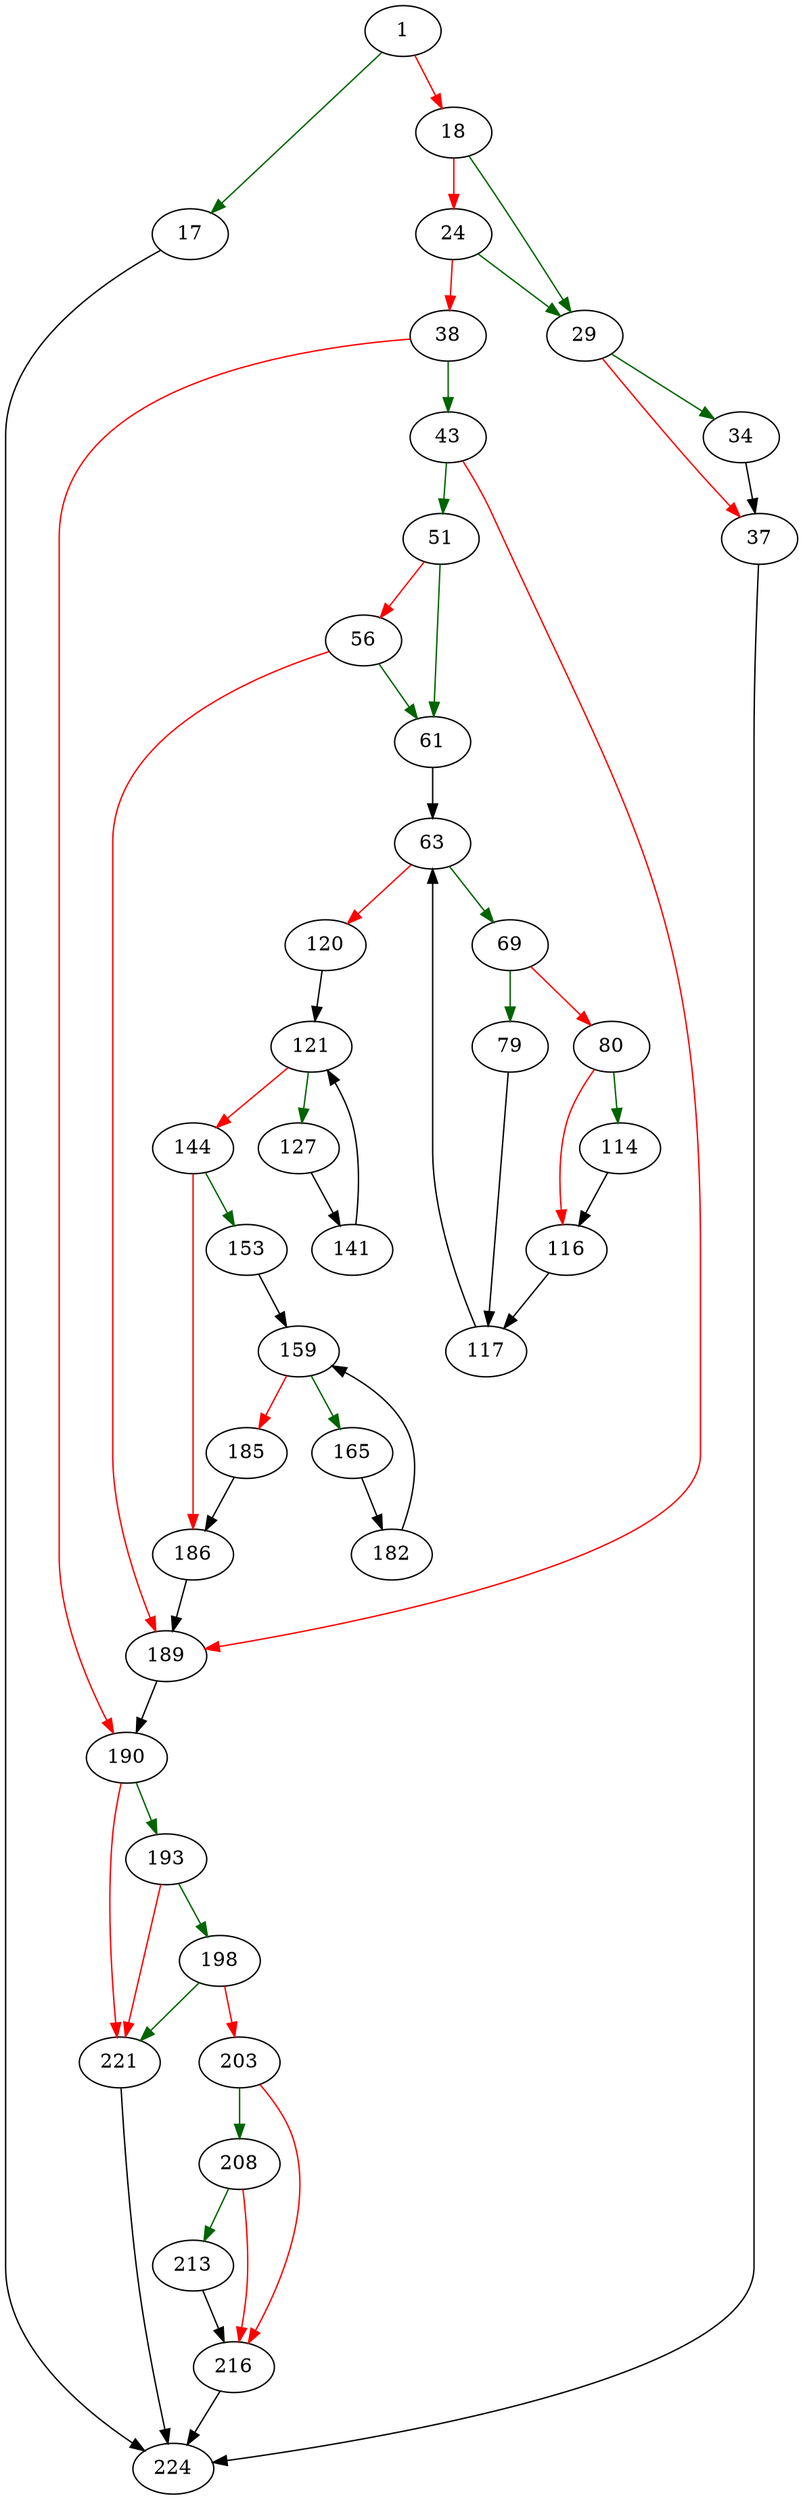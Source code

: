 strict digraph "sqlite3FinishCoding" {
	// Node definitions.
	1 [entry=true];
	17;
	18;
	224;
	29;
	24;
	38;
	34;
	37;
	43;
	190;
	51;
	189;
	61;
	56;
	63;
	69;
	120;
	79;
	80;
	117;
	114;
	116;
	121;
	127;
	144;
	141;
	153;
	186;
	159;
	165;
	185;
	182;
	193;
	221;
	198;
	203;
	208;
	216;
	213;

	// Edge definitions.
	1 -> 17 [
		color=darkgreen
		cond=true
	];
	1 -> 18 [
		color=red
		cond=false
	];
	17 -> 224;
	18 -> 29 [
		color=darkgreen
		cond=true
	];
	18 -> 24 [
		color=red
		cond=false
	];
	29 -> 34 [
		color=darkgreen
		cond=true
	];
	29 -> 37 [
		color=red
		cond=false
	];
	24 -> 29 [
		color=darkgreen
		cond=true
	];
	24 -> 38 [
		color=red
		cond=false
	];
	38 -> 43 [
		color=darkgreen
		cond=true
	];
	38 -> 190 [
		color=red
		cond=false
	];
	34 -> 37;
	37 -> 224;
	43 -> 51 [
		color=darkgreen
		cond=true
	];
	43 -> 189 [
		color=red
		cond=false
	];
	190 -> 193 [
		color=darkgreen
		cond=true
	];
	190 -> 221 [
		color=red
		cond=false
	];
	51 -> 61 [
		color=darkgreen
		cond=true
	];
	51 -> 56 [
		color=red
		cond=false
	];
	189 -> 190;
	61 -> 63;
	56 -> 189 [
		color=red
		cond=false
	];
	56 -> 61 [
		color=darkgreen
		cond=true
	];
	63 -> 69 [
		color=darkgreen
		cond=true
	];
	63 -> 120 [
		color=red
		cond=false
	];
	69 -> 79 [
		color=darkgreen
		cond=true
	];
	69 -> 80 [
		color=red
		cond=false
	];
	120 -> 121;
	79 -> 117;
	80 -> 114 [
		color=darkgreen
		cond=true
	];
	80 -> 116 [
		color=red
		cond=false
	];
	117 -> 63;
	114 -> 116;
	116 -> 117;
	121 -> 127 [
		color=darkgreen
		cond=true
	];
	121 -> 144 [
		color=red
		cond=false
	];
	127 -> 141;
	144 -> 153 [
		color=darkgreen
		cond=true
	];
	144 -> 186 [
		color=red
		cond=false
	];
	141 -> 121;
	153 -> 159;
	186 -> 189;
	159 -> 165 [
		color=darkgreen
		cond=true
	];
	159 -> 185 [
		color=red
		cond=false
	];
	165 -> 182;
	185 -> 186;
	182 -> 159;
	193 -> 221 [
		color=red
		cond=false
	];
	193 -> 198 [
		color=darkgreen
		cond=true
	];
	221 -> 224;
	198 -> 221 [
		color=darkgreen
		cond=true
	];
	198 -> 203 [
		color=red
		cond=false
	];
	203 -> 208 [
		color=darkgreen
		cond=true
	];
	203 -> 216 [
		color=red
		cond=false
	];
	208 -> 216 [
		color=red
		cond=false
	];
	208 -> 213 [
		color=darkgreen
		cond=true
	];
	216 -> 224;
	213 -> 216;
}